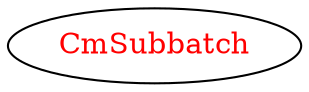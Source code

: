 digraph dependencyGraph {
 concentrate=true;
 ranksep="2.0";
 rankdir="LR"; 
 splines="ortho";
"CmSubbatch" [fontcolor="red"];
}